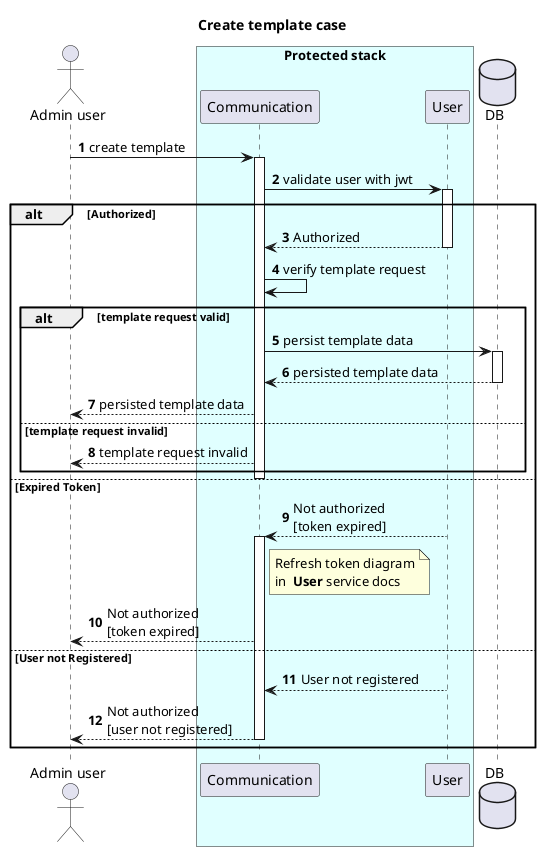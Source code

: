 @startuml
autonumber
title "Create template case"

actor "Admin user" as client
box "Protected stack" #LightCyan
participant Communication
participant User
end box
database DB


client -> Communication: create template
activate Communication
Communication -> User: validate user with jwt
activate User
alt Authorized
  User --> Communication: Authorized
  deactivate User
  Communication -> Communication: verify template request
  alt template request valid
    Communication -> DB: persist template data
    activate DB
    DB --> Communication: persisted template data
    deactivate DB
    Communication --> client: persisted template data
  else template request invalid
    Communication --> client: template request invalid
  end
  deactivate Communication
else Expired Token
  activate User
  User --> Communication: Not authorized \n[token expired]
  deactivate User
  activate Communication
  note right of Communication
    Refresh token diagram
    in  **User** service docs
  end note
  Communication --> client: Not authorized \n[token expired]
else User not Registered
  User --> Communication: User not registered
  Communication --> client: Not authorized \n[user not registered]
  deactivate Communication
end
@enduml